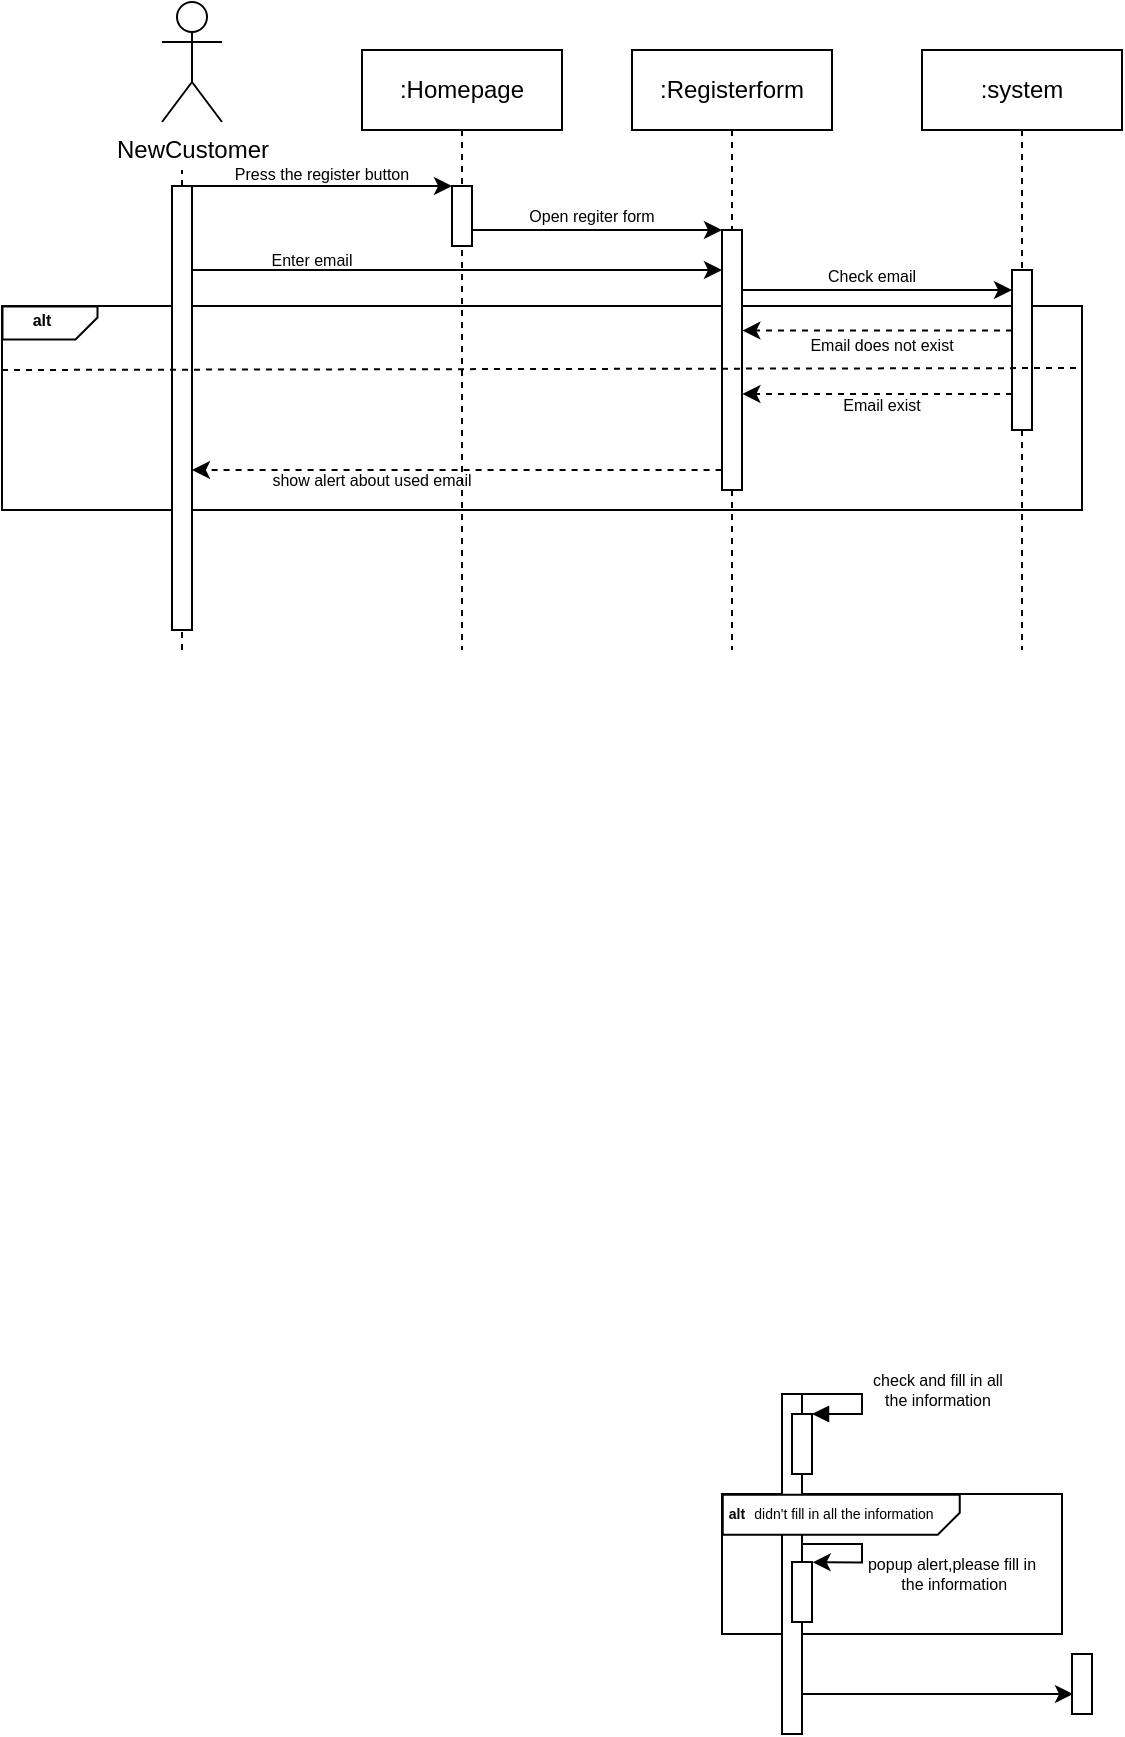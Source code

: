 <mxfile version="21.8.2" type="github">
  <diagram name="Page-1" id="2YBvvXClWsGukQMizWep">
    <mxGraphModel dx="1986" dy="612" grid="1" gridSize="10" guides="1" tooltips="1" connect="1" arrows="1" fold="1" page="1" pageScale="1" pageWidth="850" pageHeight="1100" math="0" shadow="0">
      <root>
        <mxCell id="0" />
        <mxCell id="1" parent="0" />
        <mxCell id="fAxjazduzelBZ8KthdPH-45" value="" style="rounded=0;whiteSpace=wrap;html=1;" vertex="1" parent="1">
          <mxGeometry x="-260" y="218" width="540" height="102" as="geometry" />
        </mxCell>
        <mxCell id="aM9ryv3xv72pqoxQDRHE-1" value=":Registerform" style="shape=umlLifeline;perimeter=lifelinePerimeter;whiteSpace=wrap;html=1;container=0;dropTarget=0;collapsible=0;recursiveResize=0;outlineConnect=0;portConstraint=eastwest;newEdgeStyle={&quot;edgeStyle&quot;:&quot;elbowEdgeStyle&quot;,&quot;elbow&quot;:&quot;vertical&quot;,&quot;curved&quot;:0,&quot;rounded&quot;:0};" parent="1" vertex="1">
          <mxGeometry x="55" y="90" width="100" height="300" as="geometry" />
        </mxCell>
        <mxCell id="fAxjazduzelBZ8KthdPH-36" value="" style="html=1;points=[];perimeter=orthogonalPerimeter;outlineConnect=0;targetShapes=umlLifeline;portConstraint=eastwest;newEdgeStyle={&quot;edgeStyle&quot;:&quot;elbowEdgeStyle&quot;,&quot;elbow&quot;:&quot;vertical&quot;,&quot;curved&quot;:0,&quot;rounded&quot;:0};" vertex="1" parent="aM9ryv3xv72pqoxQDRHE-1">
          <mxGeometry x="45" y="90" width="10" height="130" as="geometry" />
        </mxCell>
        <mxCell id="aM9ryv3xv72pqoxQDRHE-5" value=":system" style="shape=umlLifeline;perimeter=lifelinePerimeter;whiteSpace=wrap;html=1;container=0;dropTarget=0;collapsible=0;recursiveResize=0;outlineConnect=0;portConstraint=eastwest;newEdgeStyle={&quot;edgeStyle&quot;:&quot;elbowEdgeStyle&quot;,&quot;elbow&quot;:&quot;vertical&quot;,&quot;curved&quot;:0,&quot;rounded&quot;:0};" parent="1" vertex="1">
          <mxGeometry x="200" y="90" width="100" height="300" as="geometry" />
        </mxCell>
        <mxCell id="fAxjazduzelBZ8KthdPH-42" value="" style="html=1;points=[];perimeter=orthogonalPerimeter;outlineConnect=0;targetShapes=umlLifeline;portConstraint=eastwest;newEdgeStyle={&quot;edgeStyle&quot;:&quot;elbowEdgeStyle&quot;,&quot;elbow&quot;:&quot;vertical&quot;,&quot;curved&quot;:0,&quot;rounded&quot;:0};" vertex="1" parent="aM9ryv3xv72pqoxQDRHE-5">
          <mxGeometry x="45" y="110" width="10" height="80" as="geometry" />
        </mxCell>
        <mxCell id="fAxjazduzelBZ8KthdPH-1" value="NewCustomer" style="shape=umlActor;verticalLabelPosition=bottom;verticalAlign=top;html=1;outlineConnect=0;" vertex="1" parent="1">
          <mxGeometry x="-180" y="66" width="30" height="60" as="geometry" />
        </mxCell>
        <mxCell id="fAxjazduzelBZ8KthdPH-5" value="" style="endArrow=none;html=1;rounded=0;dashed=1;" edge="1" parent="1" source="fAxjazduzelBZ8KthdPH-37">
          <mxGeometry width="50" height="50" relative="1" as="geometry">
            <mxPoint x="-170" y="390" as="sourcePoint" />
            <mxPoint x="-170" y="150" as="targetPoint" />
          </mxGeometry>
        </mxCell>
        <mxCell id="fAxjazduzelBZ8KthdPH-12" value="Open regiter form" style="text;align=center;verticalAlign=middle;resizable=0;points=[];autosize=1;strokeColor=none;fillColor=none;fontSize=8;" vertex="1" parent="1">
          <mxGeometry x="-15" y="158" width="100" height="30" as="geometry" />
        </mxCell>
        <mxCell id="fAxjazduzelBZ8KthdPH-16" value="" style="endArrow=classic;html=1;rounded=0;" edge="1" parent="1">
          <mxGeometry width="50" height="50" relative="1" as="geometry">
            <mxPoint x="-170" y="158" as="sourcePoint" />
            <mxPoint x="-35" y="158" as="targetPoint" />
          </mxGeometry>
        </mxCell>
        <mxCell id="fAxjazduzelBZ8KthdPH-34" value="Press the register button" style="text;align=center;verticalAlign=middle;resizable=0;points=[];autosize=1;strokeColor=none;fillColor=none;fontSize=8;" vertex="1" parent="1">
          <mxGeometry x="-165" y="137" width="130" height="30" as="geometry" />
        </mxCell>
        <mxCell id="fAxjazduzelBZ8KthdPH-19" value="" style="rounded=0;whiteSpace=wrap;html=1;" vertex="1" parent="1">
          <mxGeometry x="100" y="812" width="170" height="70" as="geometry" />
        </mxCell>
        <mxCell id="aM9ryv3xv72pqoxQDRHE-2" value="" style="html=1;points=[];perimeter=orthogonalPerimeter;outlineConnect=0;targetShapes=umlLifeline;portConstraint=eastwest;newEdgeStyle={&quot;edgeStyle&quot;:&quot;elbowEdgeStyle&quot;,&quot;elbow&quot;:&quot;vertical&quot;,&quot;curved&quot;:0,&quot;rounded&quot;:0};" parent="1" vertex="1">
          <mxGeometry x="130" y="762" width="10" height="170" as="geometry" />
        </mxCell>
        <mxCell id="aM9ryv3xv72pqoxQDRHE-4" value="" style="html=1;points=[];perimeter=orthogonalPerimeter;outlineConnect=0;targetShapes=umlLifeline;portConstraint=eastwest;newEdgeStyle={&quot;edgeStyle&quot;:&quot;elbowEdgeStyle&quot;,&quot;elbow&quot;:&quot;vertical&quot;,&quot;curved&quot;:0,&quot;rounded&quot;:0};" parent="1" vertex="1">
          <mxGeometry x="135" y="772" width="10" height="30" as="geometry" />
        </mxCell>
        <mxCell id="aM9ryv3xv72pqoxQDRHE-7" value="" style="html=1;verticalAlign=bottom;endArrow=block;edgeStyle=orthogonalEdgeStyle;elbow=vertical;rounded=0;" parent="1" edge="1">
          <mxGeometry relative="1" as="geometry">
            <mxPoint x="140" y="762" as="sourcePoint" />
            <Array as="points">
              <mxPoint x="140" y="762" />
              <mxPoint x="170" y="762" />
              <mxPoint x="170" y="772" />
            </Array>
            <mxPoint x="145" y="772" as="targetPoint" />
          </mxGeometry>
        </mxCell>
        <mxCell id="aM9ryv3xv72pqoxQDRHE-6" value="" style="html=1;points=[];perimeter=orthogonalPerimeter;outlineConnect=0;targetShapes=umlLifeline;portConstraint=eastwest;newEdgeStyle={&quot;edgeStyle&quot;:&quot;elbowEdgeStyle&quot;,&quot;elbow&quot;:&quot;vertical&quot;,&quot;curved&quot;:0,&quot;rounded&quot;:0};" parent="1" vertex="1">
          <mxGeometry x="275" y="892" width="10" height="30" as="geometry" />
        </mxCell>
        <mxCell id="fAxjazduzelBZ8KthdPH-13" value="check and fill in all &#xa;the information" style="text;align=center;verticalAlign=middle;resizable=0;points=[];autosize=1;strokeColor=none;fillColor=none;fontSize=8;" vertex="1" parent="1">
          <mxGeometry x="158" y="740" width="100" height="40" as="geometry" />
        </mxCell>
        <mxCell id="fAxjazduzelBZ8KthdPH-25" value="" style="shape=card;whiteSpace=wrap;html=1;direction=east;rotation=90;flipV=0;flipH=1;size=11;" vertex="1" parent="1">
          <mxGeometry x="149.62" y="763.13" width="20" height="118.5" as="geometry" />
        </mxCell>
        <mxCell id="fAxjazduzelBZ8KthdPH-26" value=" didn&#39;t fill in all the information" style="text;strokeColor=none;fillColor=none;align=center;verticalAlign=middle;rounded=0;fontSize=7;" vertex="1" parent="1">
          <mxGeometry x="130" y="807" width="60" height="30" as="geometry" />
        </mxCell>
        <mxCell id="fAxjazduzelBZ8KthdPH-28" value="alt" style="text;strokeColor=none;fillColor=none;align=center;verticalAlign=middle;rounded=0;fontStyle=1;fontSize=7;" vertex="1" parent="1">
          <mxGeometry x="100" y="814.5" width="15" height="15" as="geometry" />
        </mxCell>
        <mxCell id="fAxjazduzelBZ8KthdPH-29" value="" style="html=1;points=[];perimeter=orthogonalPerimeter;outlineConnect=0;targetShapes=umlLifeline;portConstraint=eastwest;newEdgeStyle={&quot;edgeStyle&quot;:&quot;elbowEdgeStyle&quot;,&quot;elbow&quot;:&quot;vertical&quot;,&quot;curved&quot;:0,&quot;rounded&quot;:0};" vertex="1" parent="1">
          <mxGeometry x="135" y="846" width="10" height="30" as="geometry" />
        </mxCell>
        <mxCell id="fAxjazduzelBZ8KthdPH-30" value="" style="endArrow=classic;html=1;rounded=0;edgeStyle=orthogonalEdgeStyle;entryX=1.034;entryY=0.005;entryDx=0;entryDy=0;entryPerimeter=0;" edge="1" parent="1" target="fAxjazduzelBZ8KthdPH-29">
          <mxGeometry width="50" height="50" relative="1" as="geometry">
            <mxPoint x="140" y="837" as="sourcePoint" />
            <mxPoint x="220" y="837" as="targetPoint" />
            <Array as="points">
              <mxPoint x="170" y="837" />
              <mxPoint x="170" y="846" />
            </Array>
          </mxGeometry>
        </mxCell>
        <mxCell id="fAxjazduzelBZ8KthdPH-31" value="popup alert,please fill in&#xa; the information" style="text;strokeColor=none;fillColor=none;align=center;verticalAlign=middle;rounded=0;fontSize=8;" vertex="1" parent="1">
          <mxGeometry x="185" y="837" width="60" height="30" as="geometry" />
        </mxCell>
        <mxCell id="fAxjazduzelBZ8KthdPH-32" value="" style="endArrow=classic;html=1;rounded=0;" edge="1" parent="1">
          <mxGeometry width="50" height="50" relative="1" as="geometry">
            <mxPoint x="140.5" y="912" as="sourcePoint" />
            <mxPoint x="275.5" y="912" as="targetPoint" />
          </mxGeometry>
        </mxCell>
        <mxCell id="fAxjazduzelBZ8KthdPH-35" value="" style="endArrow=classic;html=1;rounded=0;" edge="1" parent="1" source="fAxjazduzelBZ8KthdPH-15" target="fAxjazduzelBZ8KthdPH-36">
          <mxGeometry width="50" height="50" relative="1" as="geometry">
            <mxPoint x="20" y="250" as="sourcePoint" />
            <mxPoint x="70" y="200" as="targetPoint" />
          </mxGeometry>
        </mxCell>
        <mxCell id="fAxjazduzelBZ8KthdPH-39" value="" style="endArrow=none;html=1;rounded=0;dashed=1;" edge="1" parent="1" target="fAxjazduzelBZ8KthdPH-37">
          <mxGeometry width="50" height="50" relative="1" as="geometry">
            <mxPoint x="-170" y="390" as="sourcePoint" />
            <mxPoint x="-170" y="150" as="targetPoint" />
          </mxGeometry>
        </mxCell>
        <mxCell id="fAxjazduzelBZ8KthdPH-37" value="" style="html=1;points=[];perimeter=orthogonalPerimeter;outlineConnect=0;targetShapes=umlLifeline;portConstraint=eastwest;newEdgeStyle={&quot;edgeStyle&quot;:&quot;elbowEdgeStyle&quot;,&quot;elbow&quot;:&quot;vertical&quot;,&quot;curved&quot;:0,&quot;rounded&quot;:0};" vertex="1" parent="1">
          <mxGeometry x="-175" y="158" width="10" height="222" as="geometry" />
        </mxCell>
        <mxCell id="fAxjazduzelBZ8KthdPH-40" value="" style="endArrow=classic;html=1;rounded=0;" edge="1" parent="1">
          <mxGeometry width="50" height="50" relative="1" as="geometry">
            <mxPoint x="-165" y="200" as="sourcePoint" />
            <mxPoint x="100" y="200" as="targetPoint" />
          </mxGeometry>
        </mxCell>
        <mxCell id="fAxjazduzelBZ8KthdPH-41" value="Enter email" style="text;align=center;verticalAlign=middle;resizable=0;points=[];autosize=1;strokeColor=none;fillColor=none;fontSize=8;" vertex="1" parent="1">
          <mxGeometry x="-140" y="180" width="70" height="30" as="geometry" />
        </mxCell>
        <mxCell id="fAxjazduzelBZ8KthdPH-43" value="" style="endArrow=classic;html=1;rounded=0;" edge="1" parent="1">
          <mxGeometry width="50" height="50" relative="1" as="geometry">
            <mxPoint x="110" y="210" as="sourcePoint" />
            <mxPoint x="245" y="210" as="targetPoint" />
          </mxGeometry>
        </mxCell>
        <mxCell id="fAxjazduzelBZ8KthdPH-44" value="Check email" style="text;align=center;verticalAlign=middle;resizable=0;points=[];autosize=1;strokeColor=none;fillColor=none;fontSize=8;" vertex="1" parent="1">
          <mxGeometry x="135" y="188" width="80" height="30" as="geometry" />
        </mxCell>
        <mxCell id="fAxjazduzelBZ8KthdPH-47" value="" style="shape=card;whiteSpace=wrap;html=1;direction=east;rotation=90;flipV=0;flipH=1;size=11;" vertex="1" parent="1">
          <mxGeometry x="-244.25" y="202.75" width="16.5" height="47.5" as="geometry" />
        </mxCell>
        <mxCell id="fAxjazduzelBZ8KthdPH-48" value="alt" style="text;strokeColor=none;fillColor=none;align=center;verticalAlign=middle;rounded=0;fontSize=8;fontStyle=1" vertex="1" parent="1">
          <mxGeometry x="-260" y="210" width="40" height="30" as="geometry" />
        </mxCell>
        <mxCell id="fAxjazduzelBZ8KthdPH-49" value="" style="endArrow=classic;html=1;rounded=0;entryX=1.02;entryY=0.273;entryDx=0;entryDy=0;entryPerimeter=0;dashed=1;" edge="1" parent="1">
          <mxGeometry width="50" height="50" relative="1" as="geometry">
            <mxPoint x="245" y="230.3" as="sourcePoint" />
            <mxPoint x="110.2" y="230.3" as="targetPoint" />
          </mxGeometry>
        </mxCell>
        <mxCell id="fAxjazduzelBZ8KthdPH-50" value="Email does not exist" style="text;align=center;verticalAlign=middle;resizable=0;points=[];autosize=1;strokeColor=none;fillColor=none;fontSize=8;" vertex="1" parent="1">
          <mxGeometry x="125" y="222.25" width="110" height="30" as="geometry" />
        </mxCell>
        <mxCell id="fAxjazduzelBZ8KthdPH-51" value="" style="endArrow=none;html=1;rounded=0;entryX=1;entryY=0.5;entryDx=0;entryDy=0;dashed=1;" edge="1" parent="1">
          <mxGeometry width="50" height="50" relative="1" as="geometry">
            <mxPoint x="-260" y="250" as="sourcePoint" />
            <mxPoint x="280" y="249" as="targetPoint" />
          </mxGeometry>
        </mxCell>
        <mxCell id="fAxjazduzelBZ8KthdPH-52" value="" style="endArrow=classic;html=1;rounded=0;entryX=1.02;entryY=0.273;entryDx=0;entryDy=0;entryPerimeter=0;dashed=1;" edge="1" parent="1">
          <mxGeometry width="50" height="50" relative="1" as="geometry">
            <mxPoint x="245" y="262.0" as="sourcePoint" />
            <mxPoint x="110.2" y="262.0" as="targetPoint" />
          </mxGeometry>
        </mxCell>
        <mxCell id="fAxjazduzelBZ8KthdPH-53" value="Email exist" style="text;align=center;verticalAlign=middle;resizable=0;points=[];autosize=1;strokeColor=none;fillColor=none;fontSize=8;" vertex="1" parent="1">
          <mxGeometry x="145" y="252.25" width="70" height="30" as="geometry" />
        </mxCell>
        <mxCell id="fAxjazduzelBZ8KthdPH-55" value="" style="endArrow=classic;html=1;rounded=0;dashed=1;" edge="1" parent="1" target="fAxjazduzelBZ8KthdPH-37">
          <mxGeometry width="50" height="50" relative="1" as="geometry">
            <mxPoint x="99.8" y="300.0" as="sourcePoint" />
            <mxPoint x="-35.0" y="300.0" as="targetPoint" />
          </mxGeometry>
        </mxCell>
        <mxCell id="fAxjazduzelBZ8KthdPH-14" value=":Homepage" style="shape=umlLifeline;perimeter=lifelinePerimeter;whiteSpace=wrap;html=1;container=0;dropTarget=0;collapsible=0;recursiveResize=0;outlineConnect=0;portConstraint=eastwest;newEdgeStyle={&quot;edgeStyle&quot;:&quot;elbowEdgeStyle&quot;,&quot;elbow&quot;:&quot;vertical&quot;,&quot;curved&quot;:0,&quot;rounded&quot;:0};" vertex="1" parent="1">
          <mxGeometry x="-80" y="90" width="100" height="300" as="geometry" />
        </mxCell>
        <mxCell id="fAxjazduzelBZ8KthdPH-15" value="" style="html=1;points=[];perimeter=orthogonalPerimeter;outlineConnect=0;targetShapes=umlLifeline;portConstraint=eastwest;newEdgeStyle={&quot;edgeStyle&quot;:&quot;elbowEdgeStyle&quot;,&quot;elbow&quot;:&quot;vertical&quot;,&quot;curved&quot;:0,&quot;rounded&quot;:0};" vertex="1" parent="fAxjazduzelBZ8KthdPH-14">
          <mxGeometry x="45" y="68" width="10" height="30" as="geometry" />
        </mxCell>
        <mxCell id="fAxjazduzelBZ8KthdPH-57" value="show alert about used email" style="text;align=center;verticalAlign=middle;resizable=0;points=[];autosize=1;strokeColor=none;fillColor=none;fontSize=8;" vertex="1" parent="1">
          <mxGeometry x="-150" y="290" width="150" height="30" as="geometry" />
        </mxCell>
      </root>
    </mxGraphModel>
  </diagram>
</mxfile>
